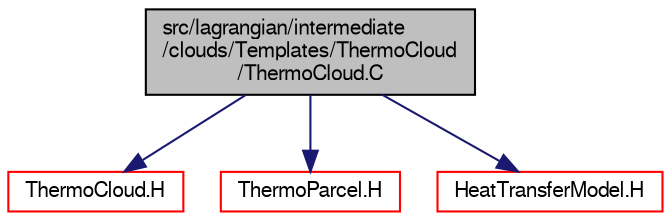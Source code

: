 digraph "src/lagrangian/intermediate/clouds/Templates/ThermoCloud/ThermoCloud.C"
{
  bgcolor="transparent";
  edge [fontname="FreeSans",fontsize="10",labelfontname="FreeSans",labelfontsize="10"];
  node [fontname="FreeSans",fontsize="10",shape=record];
  Node0 [label="src/lagrangian/intermediate\l/clouds/Templates/ThermoCloud\l/ThermoCloud.C",height=0.2,width=0.4,color="black", fillcolor="grey75", style="filled", fontcolor="black"];
  Node0 -> Node1 [color="midnightblue",fontsize="10",style="solid",fontname="FreeSans"];
  Node1 [label="ThermoCloud.H",height=0.2,width=0.4,color="red",URL="$a05237.html"];
  Node0 -> Node414 [color="midnightblue",fontsize="10",style="solid",fontname="FreeSans"];
  Node414 [label="ThermoParcel.H",height=0.2,width=0.4,color="red",URL="$a05498.html"];
  Node0 -> Node419 [color="midnightblue",fontsize="10",style="solid",fontname="FreeSans"];
  Node419 [label="HeatTransferModel.H",height=0.2,width=0.4,color="red",URL="$a06317.html"];
}
